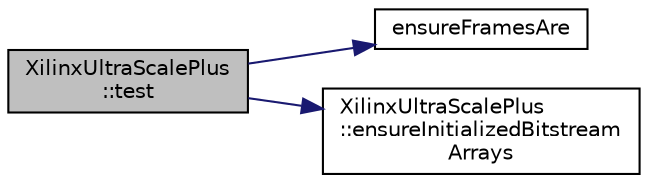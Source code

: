 digraph "XilinxUltraScalePlus::test"
{
 // INTERACTIVE_SVG=YES
 // LATEX_PDF_SIZE
  edge [fontname="Helvetica",fontsize="10",labelfontname="Helvetica",labelfontsize="10"];
  node [fontname="Helvetica",fontsize="10",shape=record];
  rankdir="LR";
  Node1 [label="XilinxUltraScalePlus\l::test",height=0.2,width=0.4,color="black", fillcolor="grey75", style="filled", fontcolor="black",tooltip=" "];
  Node1 -> Node2 [color="midnightblue",fontsize="10",style="solid",fontname="Helvetica"];
  Node2 [label="ensureFramesAre",height=0.2,width=0.4,color="black", fillcolor="white", style="filled",URL="$inlineTest_8h.html#a38aadd629bd2ab8241e670ee8102dfc2",tooltip=" "];
  Node1 -> Node3 [color="midnightblue",fontsize="10",style="solid",fontname="Helvetica"];
  Node3 [label="XilinxUltraScalePlus\l::ensureInitializedBitstream\lArrays",height=0.2,width=0.4,color="black", fillcolor="white", style="filled",URL="$classXilinxUltraScalePlus.html#a96d1607f720750cee0905e331dce0353",tooltip=" "];
}
